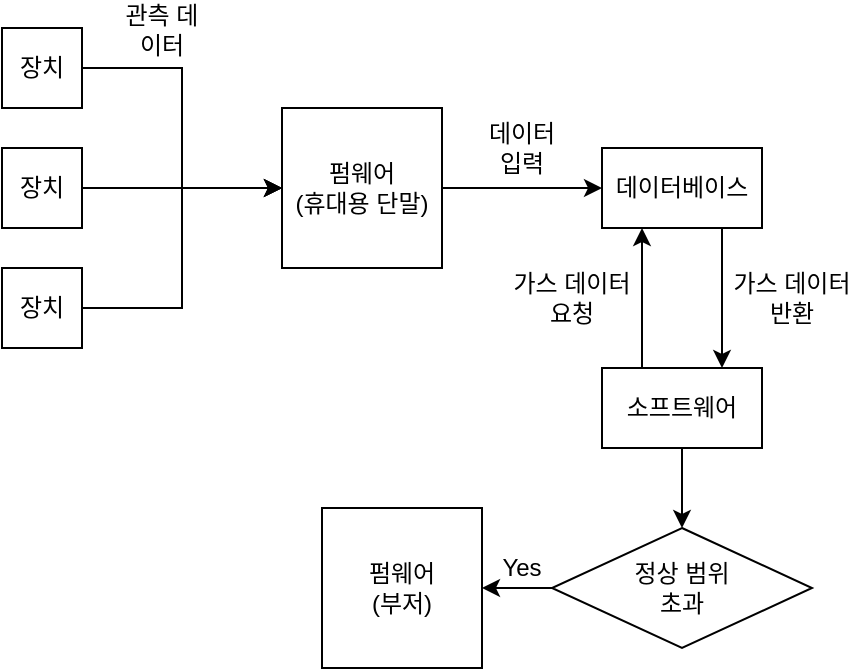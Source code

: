 <mxfile version="13.6.5">
    <diagram id="H-5pRMC4eVL883-Qc382" name="Page-1">
        <mxGraphModel dx="1058" dy="642" grid="1" gridSize="10" guides="1" tooltips="1" connect="1" arrows="1" fold="1" page="1" pageScale="1" pageWidth="827" pageHeight="1169" math="0" shadow="0">
            <root>
                <mxCell id="0"/>
                <mxCell id="1" parent="0"/>
                <mxCell id="3" style="edgeStyle=orthogonalEdgeStyle;rounded=0;orthogonalLoop=1;jettySize=auto;html=1;entryX=0;entryY=0.5;entryDx=0;entryDy=0;" edge="1" parent="1" source="2" target="4">
                    <mxGeometry relative="1" as="geometry">
                        <mxPoint x="160" y="220" as="targetPoint"/>
                        <Array as="points">
                            <mxPoint x="160" y="240"/>
                            <mxPoint x="160" y="240"/>
                        </Array>
                    </mxGeometry>
                </mxCell>
                <mxCell id="2" value="장치" style="whiteSpace=wrap;html=1;aspect=fixed;" vertex="1" parent="1">
                    <mxGeometry x="80" y="220" width="40" height="40" as="geometry"/>
                </mxCell>
                <mxCell id="45" style="edgeStyle=orthogonalEdgeStyle;rounded=0;orthogonalLoop=1;jettySize=auto;html=1;entryX=0;entryY=0.5;entryDx=0;entryDy=0;" edge="1" parent="1" source="4" target="8">
                    <mxGeometry relative="1" as="geometry"/>
                </mxCell>
                <mxCell id="4" value="펌웨어&lt;br&gt;(휴대용 단말)" style="whiteSpace=wrap;html=1;aspect=fixed;" vertex="1" parent="1">
                    <mxGeometry x="220" y="200" width="80" height="80" as="geometry"/>
                </mxCell>
                <mxCell id="54" style="edgeStyle=orthogonalEdgeStyle;rounded=0;orthogonalLoop=1;jettySize=auto;html=1;entryX=0.25;entryY=1;entryDx=0;entryDy=0;exitX=0.25;exitY=0;exitDx=0;exitDy=0;" edge="1" parent="1" source="7" target="8">
                    <mxGeometry relative="1" as="geometry"/>
                </mxCell>
                <mxCell id="66" style="edgeStyle=orthogonalEdgeStyle;rounded=0;orthogonalLoop=1;jettySize=auto;html=1;entryX=0.5;entryY=0;entryDx=0;entryDy=0;" edge="1" parent="1" source="7" target="65">
                    <mxGeometry relative="1" as="geometry"/>
                </mxCell>
                <mxCell id="7" value="소프트웨어" style="rounded=0;whiteSpace=wrap;html=1;" vertex="1" parent="1">
                    <mxGeometry x="380" y="330" width="80" height="40" as="geometry"/>
                </mxCell>
                <mxCell id="46" style="edgeStyle=orthogonalEdgeStyle;rounded=0;orthogonalLoop=1;jettySize=auto;html=1;exitX=0.75;exitY=1;exitDx=0;exitDy=0;entryX=0.75;entryY=0;entryDx=0;entryDy=0;" edge="1" parent="1" source="8" target="7">
                    <mxGeometry relative="1" as="geometry">
                        <mxPoint x="520" y="230" as="targetPoint"/>
                    </mxGeometry>
                </mxCell>
                <mxCell id="8" value="데이터베이스" style="rounded=0;whiteSpace=wrap;html=1;" vertex="1" parent="1">
                    <mxGeometry x="380" y="220" width="80" height="40" as="geometry"/>
                </mxCell>
                <mxCell id="42" style="edgeStyle=orthogonalEdgeStyle;rounded=0;orthogonalLoop=1;jettySize=auto;html=1;entryX=0;entryY=0.5;entryDx=0;entryDy=0;" edge="1" parent="1" source="41" target="4">
                    <mxGeometry relative="1" as="geometry"/>
                </mxCell>
                <mxCell id="41" value="장치" style="whiteSpace=wrap;html=1;aspect=fixed;" vertex="1" parent="1">
                    <mxGeometry x="80" y="280" width="40" height="40" as="geometry"/>
                </mxCell>
                <mxCell id="44" style="edgeStyle=orthogonalEdgeStyle;rounded=0;orthogonalLoop=1;jettySize=auto;html=1;entryX=0;entryY=0.5;entryDx=0;entryDy=0;" edge="1" parent="1" source="43" target="4">
                    <mxGeometry relative="1" as="geometry"/>
                </mxCell>
                <mxCell id="43" value="장치" style="whiteSpace=wrap;html=1;aspect=fixed;" vertex="1" parent="1">
                    <mxGeometry x="80" y="160" width="40" height="40" as="geometry"/>
                </mxCell>
                <mxCell id="48" value="관측 데이터" style="text;html=1;strokeColor=none;fillColor=none;align=center;verticalAlign=middle;whiteSpace=wrap;rounded=0;" vertex="1" parent="1">
                    <mxGeometry x="140" y="151" width="40" height="20" as="geometry"/>
                </mxCell>
                <mxCell id="52" value="데이터 &lt;br&gt;입력" style="text;html=1;strokeColor=none;fillColor=none;align=center;verticalAlign=middle;whiteSpace=wrap;rounded=0;" vertex="1" parent="1">
                    <mxGeometry x="300" y="200" width="80" height="40" as="geometry"/>
                </mxCell>
                <mxCell id="53" value="가스 데이터 &lt;br&gt;요청" style="text;html=1;strokeColor=none;fillColor=none;align=center;verticalAlign=middle;whiteSpace=wrap;rounded=0;" vertex="1" parent="1">
                    <mxGeometry x="330" y="280" width="70" height="30" as="geometry"/>
                </mxCell>
                <mxCell id="63" value="가스 데이터 &lt;br&gt;반환" style="text;html=1;strokeColor=none;fillColor=none;align=center;verticalAlign=middle;whiteSpace=wrap;rounded=0;" vertex="1" parent="1">
                    <mxGeometry x="440" y="280" width="70" height="30" as="geometry"/>
                </mxCell>
                <mxCell id="64" value="펌웨어&lt;br&gt;(부저)" style="whiteSpace=wrap;html=1;aspect=fixed;" vertex="1" parent="1">
                    <mxGeometry x="240" y="400" width="80" height="80" as="geometry"/>
                </mxCell>
                <mxCell id="67" style="edgeStyle=orthogonalEdgeStyle;rounded=0;orthogonalLoop=1;jettySize=auto;html=1;" edge="1" parent="1" source="65" target="64">
                    <mxGeometry relative="1" as="geometry"/>
                </mxCell>
                <mxCell id="65" value="정상 범위&lt;br&gt;&lt;div&gt;&lt;span&gt;초과&lt;/span&gt;&lt;/div&gt;" style="rhombus;whiteSpace=wrap;html=1;align=center;" vertex="1" parent="1">
                    <mxGeometry x="355" y="410" width="130" height="60" as="geometry"/>
                </mxCell>
                <mxCell id="68" value="Yes" style="text;html=1;strokeColor=none;fillColor=none;align=center;verticalAlign=middle;whiteSpace=wrap;rounded=0;" vertex="1" parent="1">
                    <mxGeometry x="320" y="420" width="40" height="20" as="geometry"/>
                </mxCell>
            </root>
        </mxGraphModel>
    </diagram>
</mxfile>